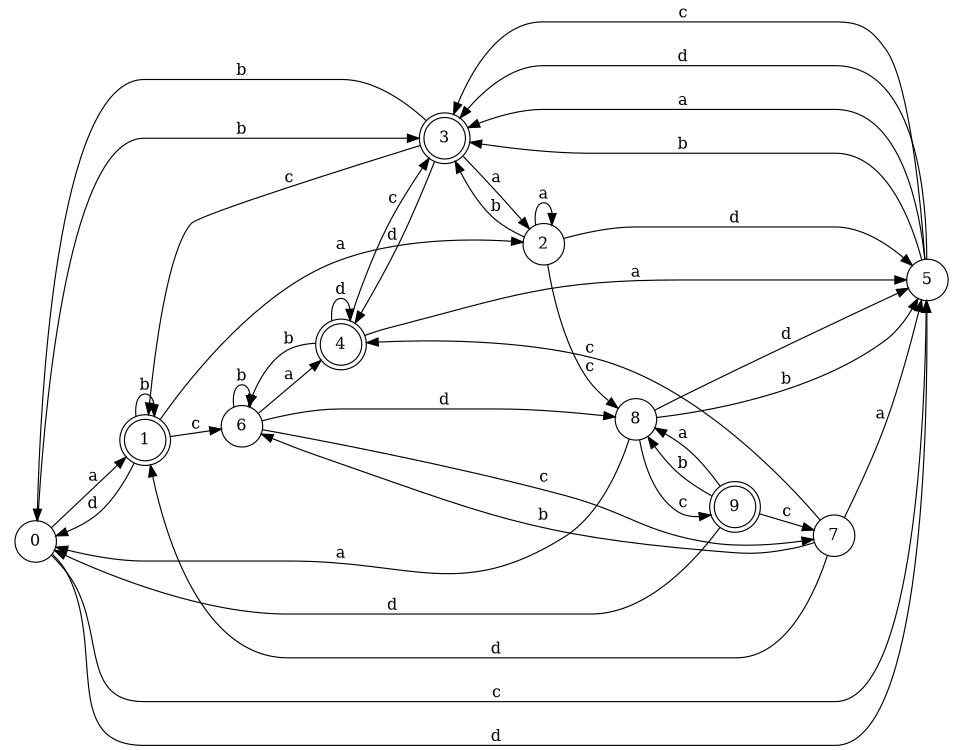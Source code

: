 digraph n8_5 {
__start0 [label="" shape="none"];

rankdir=LR;
size="8,5";

s0 [style="filled", color="black", fillcolor="white" shape="circle", label="0"];
s1 [style="rounded,filled", color="black", fillcolor="white" shape="doublecircle", label="1"];
s2 [style="filled", color="black", fillcolor="white" shape="circle", label="2"];
s3 [style="rounded,filled", color="black", fillcolor="white" shape="doublecircle", label="3"];
s4 [style="rounded,filled", color="black", fillcolor="white" shape="doublecircle", label="4"];
s5 [style="filled", color="black", fillcolor="white" shape="circle", label="5"];
s6 [style="filled", color="black", fillcolor="white" shape="circle", label="6"];
s7 [style="filled", color="black", fillcolor="white" shape="circle", label="7"];
s8 [style="filled", color="black", fillcolor="white" shape="circle", label="8"];
s9 [style="rounded,filled", color="black", fillcolor="white" shape="doublecircle", label="9"];
s0 -> s1 [label="a"];
s0 -> s3 [label="b"];
s0 -> s5 [label="c"];
s0 -> s5 [label="d"];
s1 -> s2 [label="a"];
s1 -> s1 [label="b"];
s1 -> s6 [label="c"];
s1 -> s0 [label="d"];
s2 -> s2 [label="a"];
s2 -> s3 [label="b"];
s2 -> s8 [label="c"];
s2 -> s5 [label="d"];
s3 -> s2 [label="a"];
s3 -> s0 [label="b"];
s3 -> s1 [label="c"];
s3 -> s4 [label="d"];
s4 -> s5 [label="a"];
s4 -> s6 [label="b"];
s4 -> s3 [label="c"];
s4 -> s4 [label="d"];
s5 -> s3 [label="a"];
s5 -> s3 [label="b"];
s5 -> s3 [label="c"];
s5 -> s3 [label="d"];
s6 -> s4 [label="a"];
s6 -> s6 [label="b"];
s6 -> s7 [label="c"];
s6 -> s8 [label="d"];
s7 -> s5 [label="a"];
s7 -> s6 [label="b"];
s7 -> s4 [label="c"];
s7 -> s1 [label="d"];
s8 -> s0 [label="a"];
s8 -> s5 [label="b"];
s8 -> s9 [label="c"];
s8 -> s5 [label="d"];
s9 -> s8 [label="a"];
s9 -> s8 [label="b"];
s9 -> s7 [label="c"];
s9 -> s0 [label="d"];

}